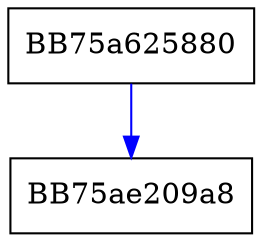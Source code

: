 digraph MIDL_user_allocate {
  node [shape="box"];
  graph [splines=ortho];
  BB75a625880 -> BB75ae209a8 [color="blue"];
}